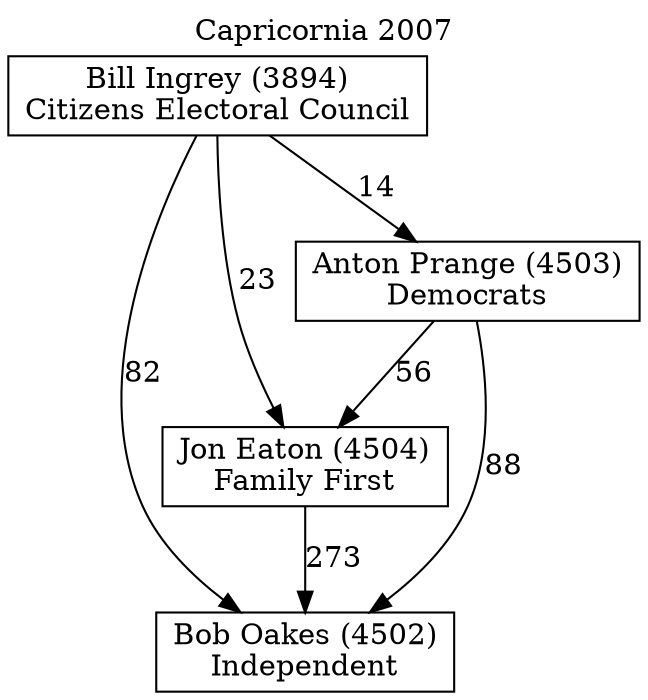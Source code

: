 // House preference flow
digraph "Bob Oakes (4502)_Capricornia_2007" {
	graph [label="Capricornia 2007" labelloc=t mclimit=10]
	node [shape=box]
	"Bob Oakes (4502)" [label="Bob Oakes (4502)
Independent"]
	"Jon Eaton (4504)" [label="Jon Eaton (4504)
Family First"]
	"Anton Prange (4503)" [label="Anton Prange (4503)
Democrats"]
	"Bill Ingrey (3894)" [label="Bill Ingrey (3894)
Citizens Electoral Council"]
	"Jon Eaton (4504)" -> "Bob Oakes (4502)" [label=273]
	"Anton Prange (4503)" -> "Jon Eaton (4504)" [label=56]
	"Bill Ingrey (3894)" -> "Anton Prange (4503)" [label=14]
	"Anton Prange (4503)" -> "Bob Oakes (4502)" [label=88]
	"Bill Ingrey (3894)" -> "Bob Oakes (4502)" [label=82]
	"Bill Ingrey (3894)" -> "Jon Eaton (4504)" [label=23]
}
